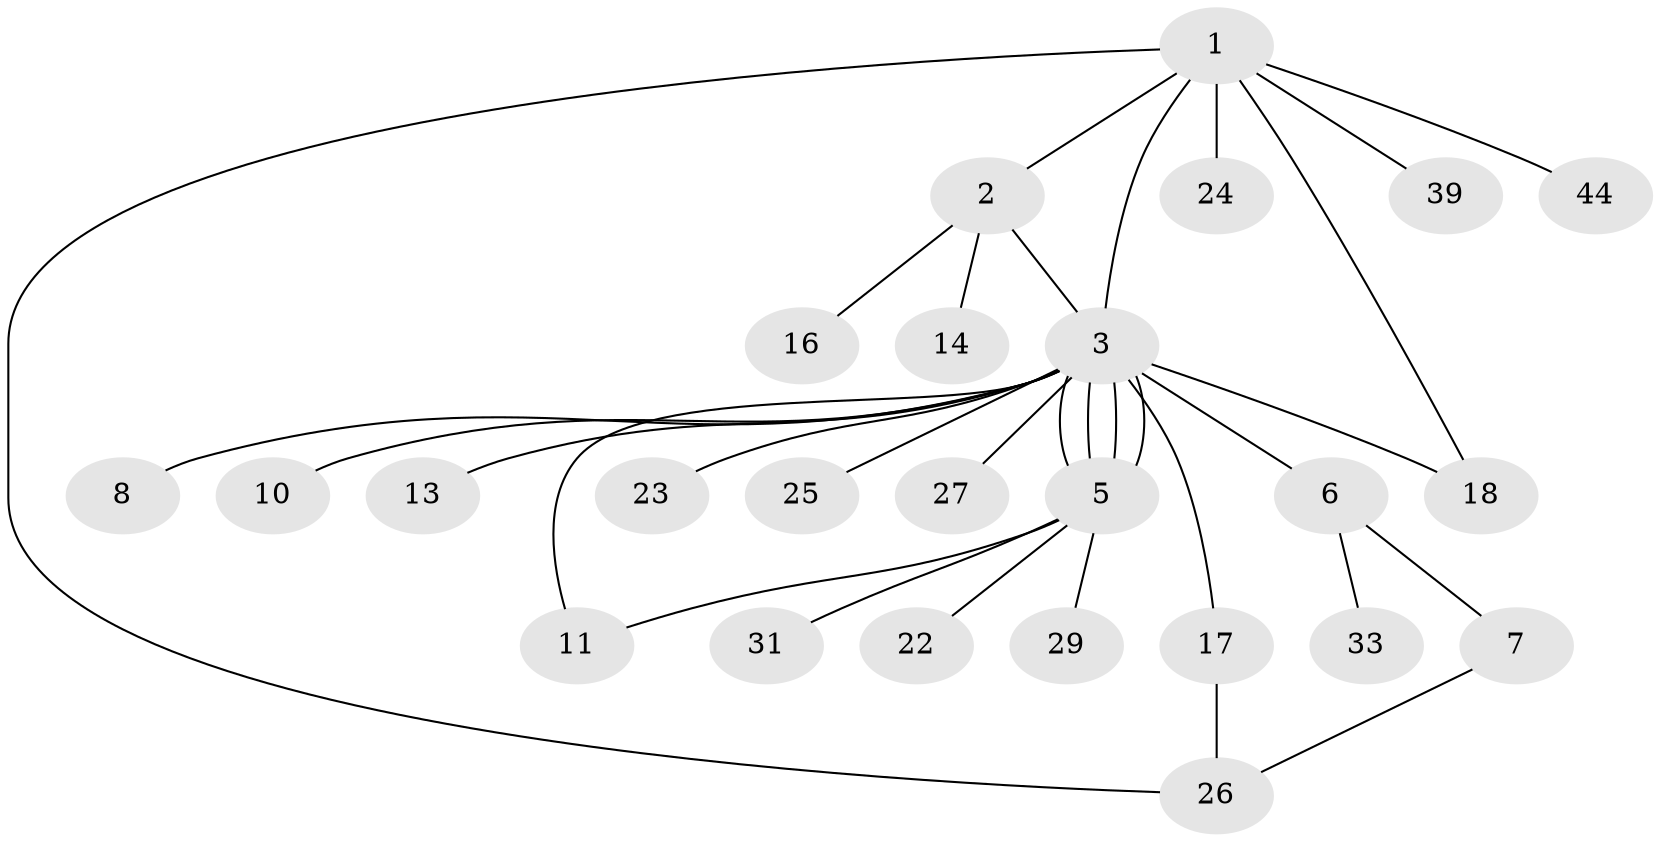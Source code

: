 // original degree distribution, {10: 0.02, 6: 0.02, 17: 0.02, 13: 0.02, 9: 0.02, 3: 0.08, 1: 0.58, 4: 0.1, 2: 0.14}
// Generated by graph-tools (version 1.1) at 2025/18/03/04/25 18:18:25]
// undirected, 25 vertices, 32 edges
graph export_dot {
graph [start="1"]
  node [color=gray90,style=filled];
  1 [super="+19+12+38"];
  2;
  3 [super="+28+15+32+43+9+30+21+4"];
  5;
  6;
  7 [super="+42"];
  8;
  10;
  11;
  13;
  14;
  16;
  17 [super="+35"];
  18 [super="+20+47"];
  22;
  23;
  24;
  25;
  26 [super="+48"];
  27;
  29;
  31;
  33;
  39;
  44 [super="+49"];
  1 -- 2;
  1 -- 3;
  1 -- 18;
  1 -- 24;
  1 -- 39;
  1 -- 44;
  1 -- 26;
  2 -- 14;
  2 -- 16;
  2 -- 3 [weight=2];
  3 -- 5 [weight=2];
  3 -- 5;
  3 -- 5;
  3 -- 5;
  3 -- 10;
  3 -- 13;
  3 -- 17;
  3 -- 18 [weight=2];
  3 -- 23;
  3 -- 27;
  3 -- 6;
  3 -- 8;
  3 -- 25;
  3 -- 11;
  5 -- 11;
  5 -- 22;
  5 -- 29;
  5 -- 31;
  6 -- 7;
  6 -- 33;
  7 -- 26;
  17 -- 26;
}
